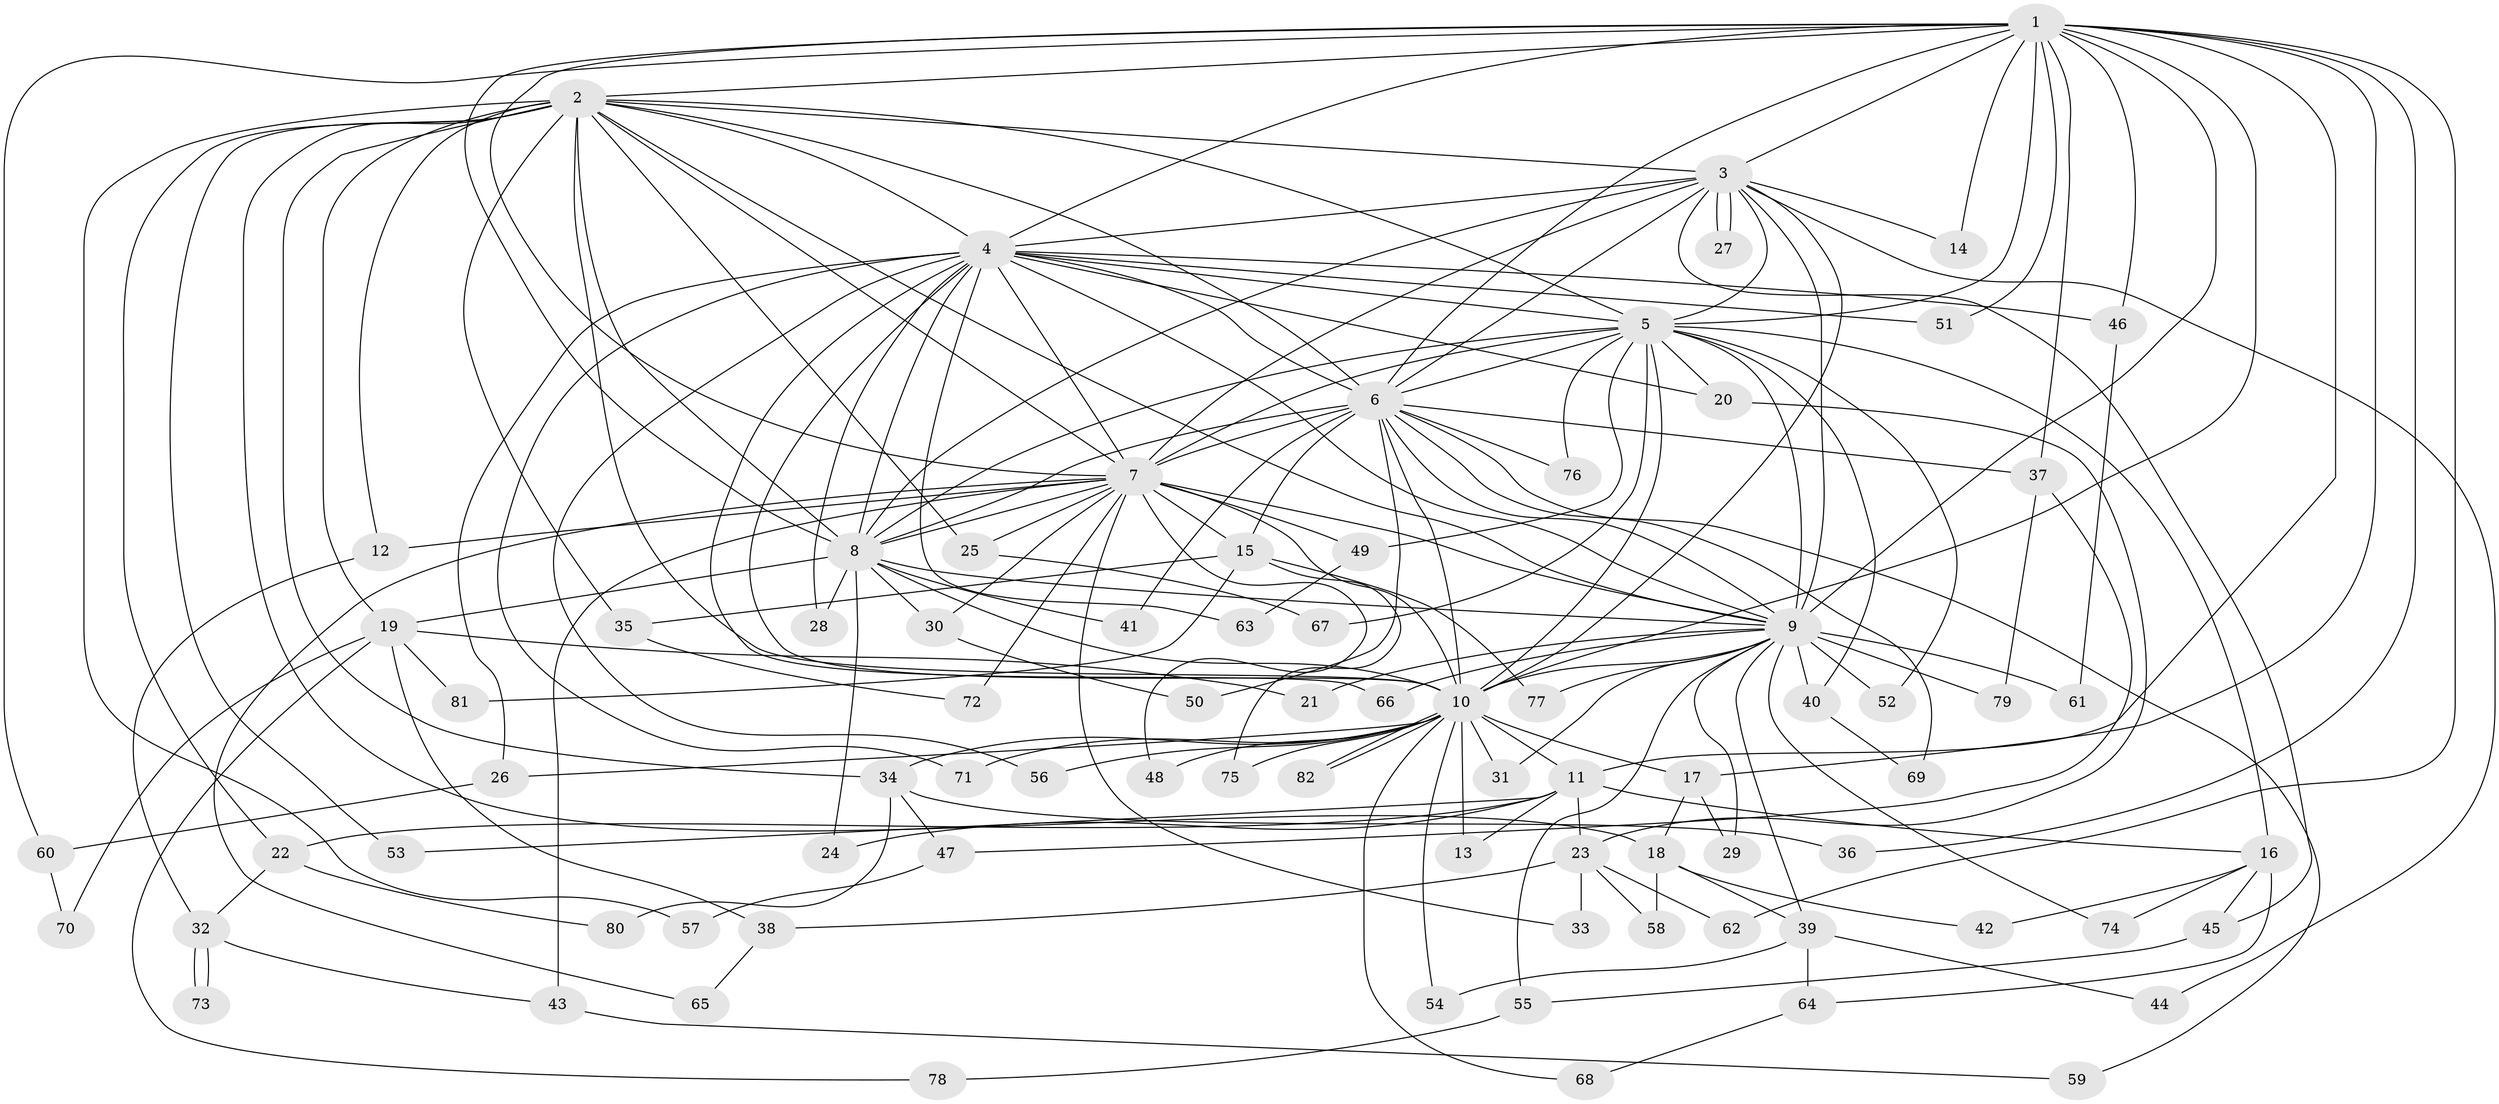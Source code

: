// coarse degree distribution, {15: 0.017543859649122806, 12: 0.017543859649122806, 27: 0.017543859649122806, 2: 0.5263157894736842, 3: 0.14035087719298245, 4: 0.05263157894736842, 1: 0.14035087719298245, 5: 0.017543859649122806, 7: 0.017543859649122806, 17: 0.017543859649122806, 9: 0.017543859649122806, 10: 0.017543859649122806}
// Generated by graph-tools (version 1.1) at 2025/48/03/04/25 21:48:55]
// undirected, 82 vertices, 189 edges
graph export_dot {
graph [start="1"]
  node [color=gray90,style=filled];
  1;
  2;
  3;
  4;
  5;
  6;
  7;
  8;
  9;
  10;
  11;
  12;
  13;
  14;
  15;
  16;
  17;
  18;
  19;
  20;
  21;
  22;
  23;
  24;
  25;
  26;
  27;
  28;
  29;
  30;
  31;
  32;
  33;
  34;
  35;
  36;
  37;
  38;
  39;
  40;
  41;
  42;
  43;
  44;
  45;
  46;
  47;
  48;
  49;
  50;
  51;
  52;
  53;
  54;
  55;
  56;
  57;
  58;
  59;
  60;
  61;
  62;
  63;
  64;
  65;
  66;
  67;
  68;
  69;
  70;
  71;
  72;
  73;
  74;
  75;
  76;
  77;
  78;
  79;
  80;
  81;
  82;
  1 -- 2;
  1 -- 3;
  1 -- 4;
  1 -- 5;
  1 -- 6;
  1 -- 7;
  1 -- 8;
  1 -- 9;
  1 -- 10;
  1 -- 11;
  1 -- 14;
  1 -- 17;
  1 -- 36;
  1 -- 37;
  1 -- 46;
  1 -- 51;
  1 -- 60;
  1 -- 62;
  2 -- 3;
  2 -- 4;
  2 -- 5;
  2 -- 6;
  2 -- 7;
  2 -- 8;
  2 -- 9;
  2 -- 10;
  2 -- 12;
  2 -- 18;
  2 -- 19;
  2 -- 22;
  2 -- 25;
  2 -- 34;
  2 -- 35;
  2 -- 53;
  2 -- 57;
  3 -- 4;
  3 -- 5;
  3 -- 6;
  3 -- 7;
  3 -- 8;
  3 -- 9;
  3 -- 10;
  3 -- 14;
  3 -- 27;
  3 -- 27;
  3 -- 44;
  3 -- 45;
  4 -- 5;
  4 -- 6;
  4 -- 7;
  4 -- 8;
  4 -- 9;
  4 -- 10;
  4 -- 20;
  4 -- 26;
  4 -- 28;
  4 -- 46;
  4 -- 51;
  4 -- 56;
  4 -- 63;
  4 -- 66;
  4 -- 71;
  5 -- 6;
  5 -- 7;
  5 -- 8;
  5 -- 9;
  5 -- 10;
  5 -- 16;
  5 -- 20;
  5 -- 40;
  5 -- 49;
  5 -- 52;
  5 -- 67;
  5 -- 76;
  6 -- 7;
  6 -- 8;
  6 -- 9;
  6 -- 10;
  6 -- 15;
  6 -- 37;
  6 -- 41;
  6 -- 50;
  6 -- 59;
  6 -- 69;
  6 -- 76;
  7 -- 8;
  7 -- 9;
  7 -- 10;
  7 -- 12;
  7 -- 15;
  7 -- 25;
  7 -- 30;
  7 -- 33;
  7 -- 43;
  7 -- 48;
  7 -- 49;
  7 -- 65;
  7 -- 72;
  8 -- 9;
  8 -- 10;
  8 -- 19;
  8 -- 24;
  8 -- 28;
  8 -- 30;
  8 -- 41;
  9 -- 10;
  9 -- 21;
  9 -- 29;
  9 -- 31;
  9 -- 39;
  9 -- 40;
  9 -- 52;
  9 -- 55;
  9 -- 61;
  9 -- 66;
  9 -- 74;
  9 -- 77;
  9 -- 79;
  10 -- 11;
  10 -- 13;
  10 -- 17;
  10 -- 26;
  10 -- 31;
  10 -- 34;
  10 -- 48;
  10 -- 54;
  10 -- 56;
  10 -- 68;
  10 -- 71;
  10 -- 75;
  10 -- 82;
  10 -- 82;
  11 -- 13;
  11 -- 16;
  11 -- 22;
  11 -- 23;
  11 -- 24;
  11 -- 53;
  12 -- 32;
  15 -- 35;
  15 -- 75;
  15 -- 77;
  15 -- 81;
  16 -- 42;
  16 -- 45;
  16 -- 64;
  16 -- 74;
  17 -- 18;
  17 -- 29;
  18 -- 39;
  18 -- 42;
  18 -- 58;
  19 -- 21;
  19 -- 38;
  19 -- 70;
  19 -- 78;
  19 -- 81;
  20 -- 23;
  22 -- 32;
  22 -- 80;
  23 -- 33;
  23 -- 38;
  23 -- 58;
  23 -- 62;
  25 -- 67;
  26 -- 60;
  30 -- 50;
  32 -- 43;
  32 -- 73;
  32 -- 73;
  34 -- 36;
  34 -- 47;
  34 -- 80;
  35 -- 72;
  37 -- 47;
  37 -- 79;
  38 -- 65;
  39 -- 44;
  39 -- 54;
  39 -- 64;
  40 -- 69;
  43 -- 59;
  45 -- 55;
  46 -- 61;
  47 -- 57;
  49 -- 63;
  55 -- 78;
  60 -- 70;
  64 -- 68;
}
